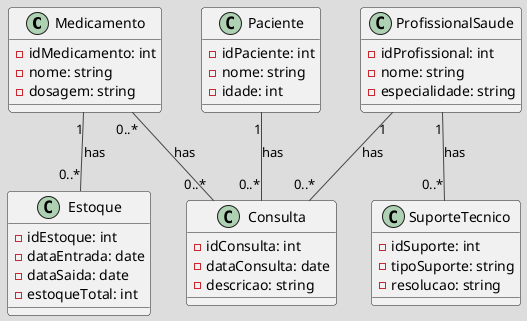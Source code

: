 @startuml

!theme toy

class Medicamento {
  - idMedicamento: int
  - nome: string
  - dosagem: string
}

class Estoque {
  - idEstoque: int
  - dataEntrada: date
  - dataSaida: date
  - estoqueTotal: int
}

class Consulta {
  - idConsulta: int
  - dataConsulta: date
  - descricao: string
}

class Paciente {
  - idPaciente: int
  - nome: string
  - idade: int
}

class ProfissionalSaude {
  - idProfissional: int
  - nome: string
  - especialidade: string
}

class SuporteTecnico {
  - idSuporte: int
  - tipoSuporte: string
  - resolucao: string
}

Medicamento "1" -- "0..*" Estoque : has
Medicamento "0..*" -- "0..*" Consulta : has
Paciente "1" -- "0..*" Consulta : has
ProfissionalSaude "1" -- "0..*" Consulta : has
ProfissionalSaude "1" -- "0..*" SuporteTecnico : has

@enduml

